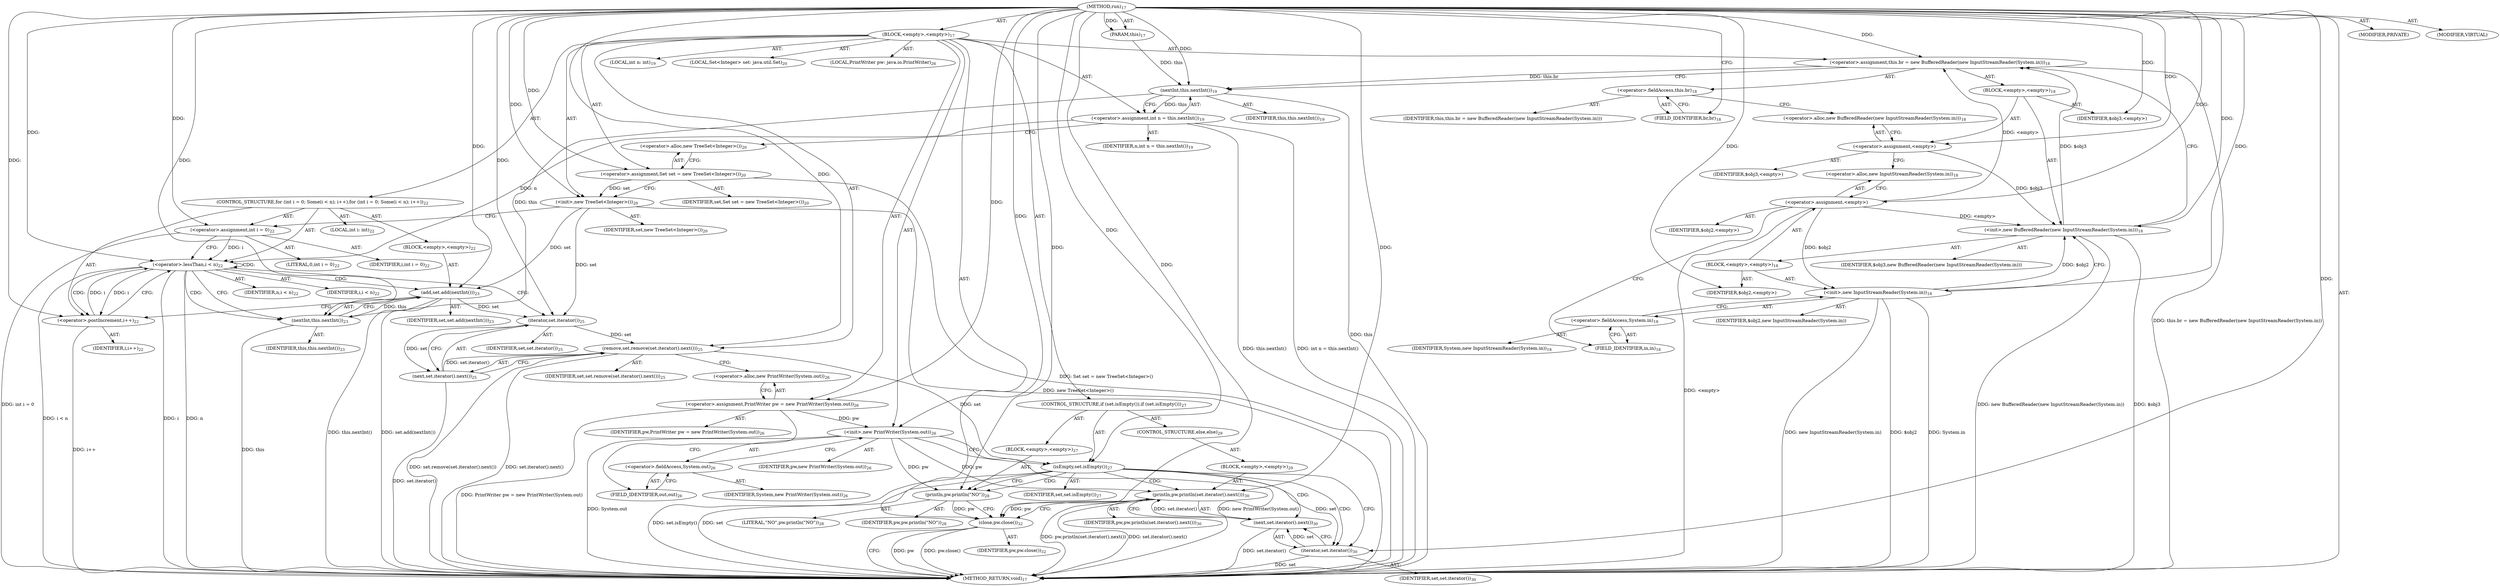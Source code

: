 digraph "run" {  
"42" [label = <(METHOD,run)<SUB>17</SUB>> ]
"4" [label = <(PARAM,this)<SUB>17</SUB>> ]
"43" [label = <(BLOCK,&lt;empty&gt;,&lt;empty&gt;)<SUB>17</SUB>> ]
"44" [label = <(&lt;operator&gt;.assignment,this.br = new BufferedReader(new InputStreamReader(System.in)))<SUB>18</SUB>> ]
"45" [label = <(&lt;operator&gt;.fieldAccess,this.br)<SUB>18</SUB>> ]
"46" [label = <(IDENTIFIER,this,this.br = new BufferedReader(new InputStreamReader(System.in)))> ]
"47" [label = <(FIELD_IDENTIFIER,br,br)<SUB>18</SUB>> ]
"48" [label = <(BLOCK,&lt;empty&gt;,&lt;empty&gt;)<SUB>18</SUB>> ]
"49" [label = <(&lt;operator&gt;.assignment,&lt;empty&gt;)> ]
"50" [label = <(IDENTIFIER,$obj3,&lt;empty&gt;)> ]
"51" [label = <(&lt;operator&gt;.alloc,new BufferedReader(new InputStreamReader(System.in)))<SUB>18</SUB>> ]
"52" [label = <(&lt;init&gt;,new BufferedReader(new InputStreamReader(System.in)))<SUB>18</SUB>> ]
"53" [label = <(IDENTIFIER,$obj3,new BufferedReader(new InputStreamReader(System.in)))> ]
"54" [label = <(BLOCK,&lt;empty&gt;,&lt;empty&gt;)<SUB>18</SUB>> ]
"55" [label = <(&lt;operator&gt;.assignment,&lt;empty&gt;)> ]
"56" [label = <(IDENTIFIER,$obj2,&lt;empty&gt;)> ]
"57" [label = <(&lt;operator&gt;.alloc,new InputStreamReader(System.in))<SUB>18</SUB>> ]
"58" [label = <(&lt;init&gt;,new InputStreamReader(System.in))<SUB>18</SUB>> ]
"59" [label = <(IDENTIFIER,$obj2,new InputStreamReader(System.in))> ]
"60" [label = <(&lt;operator&gt;.fieldAccess,System.in)<SUB>18</SUB>> ]
"61" [label = <(IDENTIFIER,System,new InputStreamReader(System.in))<SUB>18</SUB>> ]
"62" [label = <(FIELD_IDENTIFIER,in,in)<SUB>18</SUB>> ]
"63" [label = <(IDENTIFIER,$obj2,&lt;empty&gt;)> ]
"64" [label = <(IDENTIFIER,$obj3,&lt;empty&gt;)> ]
"65" [label = <(LOCAL,int n: int)<SUB>19</SUB>> ]
"66" [label = <(&lt;operator&gt;.assignment,int n = this.nextInt())<SUB>19</SUB>> ]
"67" [label = <(IDENTIFIER,n,int n = this.nextInt())<SUB>19</SUB>> ]
"68" [label = <(nextInt,this.nextInt())<SUB>19</SUB>> ]
"3" [label = <(IDENTIFIER,this,this.nextInt())<SUB>19</SUB>> ]
"6" [label = <(LOCAL,Set&lt;Integer&gt; set: java.util.Set)<SUB>20</SUB>> ]
"69" [label = <(&lt;operator&gt;.assignment,Set set = new TreeSet&lt;Integer&gt;())<SUB>20</SUB>> ]
"70" [label = <(IDENTIFIER,set,Set set = new TreeSet&lt;Integer&gt;())<SUB>20</SUB>> ]
"71" [label = <(&lt;operator&gt;.alloc,new TreeSet&lt;Integer&gt;())<SUB>20</SUB>> ]
"72" [label = <(&lt;init&gt;,new TreeSet&lt;Integer&gt;())<SUB>20</SUB>> ]
"5" [label = <(IDENTIFIER,set,new TreeSet&lt;Integer&gt;())<SUB>20</SUB>> ]
"73" [label = <(CONTROL_STRUCTURE,for (int i = 0; Some(i &lt; n); i++),for (int i = 0; Some(i &lt; n); i++))<SUB>22</SUB>> ]
"74" [label = <(LOCAL,int i: int)<SUB>22</SUB>> ]
"75" [label = <(&lt;operator&gt;.assignment,int i = 0)<SUB>22</SUB>> ]
"76" [label = <(IDENTIFIER,i,int i = 0)<SUB>22</SUB>> ]
"77" [label = <(LITERAL,0,int i = 0)<SUB>22</SUB>> ]
"78" [label = <(&lt;operator&gt;.lessThan,i &lt; n)<SUB>22</SUB>> ]
"79" [label = <(IDENTIFIER,i,i &lt; n)<SUB>22</SUB>> ]
"80" [label = <(IDENTIFIER,n,i &lt; n)<SUB>22</SUB>> ]
"81" [label = <(&lt;operator&gt;.postIncrement,i++)<SUB>22</SUB>> ]
"82" [label = <(IDENTIFIER,i,i++)<SUB>22</SUB>> ]
"83" [label = <(BLOCK,&lt;empty&gt;,&lt;empty&gt;)<SUB>22</SUB>> ]
"84" [label = <(add,set.add(nextInt()))<SUB>23</SUB>> ]
"85" [label = <(IDENTIFIER,set,set.add(nextInt()))<SUB>23</SUB>> ]
"86" [label = <(nextInt,this.nextInt())<SUB>23</SUB>> ]
"7" [label = <(IDENTIFIER,this,this.nextInt())<SUB>23</SUB>> ]
"87" [label = <(remove,set.remove(set.iterator().next()))<SUB>25</SUB>> ]
"88" [label = <(IDENTIFIER,set,set.remove(set.iterator().next()))<SUB>25</SUB>> ]
"89" [label = <(next,set.iterator().next())<SUB>25</SUB>> ]
"90" [label = <(iterator,set.iterator())<SUB>25</SUB>> ]
"91" [label = <(IDENTIFIER,set,set.iterator())<SUB>25</SUB>> ]
"9" [label = <(LOCAL,PrintWriter pw: java.io.PrintWriter)<SUB>26</SUB>> ]
"92" [label = <(&lt;operator&gt;.assignment,PrintWriter pw = new PrintWriter(System.out))<SUB>26</SUB>> ]
"93" [label = <(IDENTIFIER,pw,PrintWriter pw = new PrintWriter(System.out))<SUB>26</SUB>> ]
"94" [label = <(&lt;operator&gt;.alloc,new PrintWriter(System.out))<SUB>26</SUB>> ]
"95" [label = <(&lt;init&gt;,new PrintWriter(System.out))<SUB>26</SUB>> ]
"8" [label = <(IDENTIFIER,pw,new PrintWriter(System.out))<SUB>26</SUB>> ]
"96" [label = <(&lt;operator&gt;.fieldAccess,System.out)<SUB>26</SUB>> ]
"97" [label = <(IDENTIFIER,System,new PrintWriter(System.out))<SUB>26</SUB>> ]
"98" [label = <(FIELD_IDENTIFIER,out,out)<SUB>26</SUB>> ]
"99" [label = <(CONTROL_STRUCTURE,if (set.isEmpty()),if (set.isEmpty()))<SUB>27</SUB>> ]
"100" [label = <(isEmpty,set.isEmpty())<SUB>27</SUB>> ]
"101" [label = <(IDENTIFIER,set,set.isEmpty())<SUB>27</SUB>> ]
"102" [label = <(BLOCK,&lt;empty&gt;,&lt;empty&gt;)<SUB>27</SUB>> ]
"103" [label = <(println,pw.println(&quot;NO&quot;))<SUB>28</SUB>> ]
"104" [label = <(IDENTIFIER,pw,pw.println(&quot;NO&quot;))<SUB>28</SUB>> ]
"105" [label = <(LITERAL,&quot;NO&quot;,pw.println(&quot;NO&quot;))<SUB>28</SUB>> ]
"106" [label = <(CONTROL_STRUCTURE,else,else)<SUB>29</SUB>> ]
"107" [label = <(BLOCK,&lt;empty&gt;,&lt;empty&gt;)<SUB>29</SUB>> ]
"108" [label = <(println,pw.println(set.iterator().next()))<SUB>30</SUB>> ]
"109" [label = <(IDENTIFIER,pw,pw.println(set.iterator().next()))<SUB>30</SUB>> ]
"110" [label = <(next,set.iterator().next())<SUB>30</SUB>> ]
"111" [label = <(iterator,set.iterator())<SUB>30</SUB>> ]
"112" [label = <(IDENTIFIER,set,set.iterator())<SUB>30</SUB>> ]
"113" [label = <(close,pw.close())<SUB>32</SUB>> ]
"114" [label = <(IDENTIFIER,pw,pw.close())<SUB>32</SUB>> ]
"115" [label = <(MODIFIER,PRIVATE)> ]
"116" [label = <(MODIFIER,VIRTUAL)> ]
"117" [label = <(METHOD_RETURN,void)<SUB>17</SUB>> ]
  "42" -> "4"  [ label = "AST: "] 
  "42" -> "43"  [ label = "AST: "] 
  "42" -> "115"  [ label = "AST: "] 
  "42" -> "116"  [ label = "AST: "] 
  "42" -> "117"  [ label = "AST: "] 
  "43" -> "44"  [ label = "AST: "] 
  "43" -> "65"  [ label = "AST: "] 
  "43" -> "66"  [ label = "AST: "] 
  "43" -> "6"  [ label = "AST: "] 
  "43" -> "69"  [ label = "AST: "] 
  "43" -> "72"  [ label = "AST: "] 
  "43" -> "73"  [ label = "AST: "] 
  "43" -> "87"  [ label = "AST: "] 
  "43" -> "9"  [ label = "AST: "] 
  "43" -> "92"  [ label = "AST: "] 
  "43" -> "95"  [ label = "AST: "] 
  "43" -> "99"  [ label = "AST: "] 
  "43" -> "113"  [ label = "AST: "] 
  "44" -> "45"  [ label = "AST: "] 
  "44" -> "48"  [ label = "AST: "] 
  "45" -> "46"  [ label = "AST: "] 
  "45" -> "47"  [ label = "AST: "] 
  "48" -> "49"  [ label = "AST: "] 
  "48" -> "52"  [ label = "AST: "] 
  "48" -> "64"  [ label = "AST: "] 
  "49" -> "50"  [ label = "AST: "] 
  "49" -> "51"  [ label = "AST: "] 
  "52" -> "53"  [ label = "AST: "] 
  "52" -> "54"  [ label = "AST: "] 
  "54" -> "55"  [ label = "AST: "] 
  "54" -> "58"  [ label = "AST: "] 
  "54" -> "63"  [ label = "AST: "] 
  "55" -> "56"  [ label = "AST: "] 
  "55" -> "57"  [ label = "AST: "] 
  "58" -> "59"  [ label = "AST: "] 
  "58" -> "60"  [ label = "AST: "] 
  "60" -> "61"  [ label = "AST: "] 
  "60" -> "62"  [ label = "AST: "] 
  "66" -> "67"  [ label = "AST: "] 
  "66" -> "68"  [ label = "AST: "] 
  "68" -> "3"  [ label = "AST: "] 
  "69" -> "70"  [ label = "AST: "] 
  "69" -> "71"  [ label = "AST: "] 
  "72" -> "5"  [ label = "AST: "] 
  "73" -> "74"  [ label = "AST: "] 
  "73" -> "75"  [ label = "AST: "] 
  "73" -> "78"  [ label = "AST: "] 
  "73" -> "81"  [ label = "AST: "] 
  "73" -> "83"  [ label = "AST: "] 
  "75" -> "76"  [ label = "AST: "] 
  "75" -> "77"  [ label = "AST: "] 
  "78" -> "79"  [ label = "AST: "] 
  "78" -> "80"  [ label = "AST: "] 
  "81" -> "82"  [ label = "AST: "] 
  "83" -> "84"  [ label = "AST: "] 
  "84" -> "85"  [ label = "AST: "] 
  "84" -> "86"  [ label = "AST: "] 
  "86" -> "7"  [ label = "AST: "] 
  "87" -> "88"  [ label = "AST: "] 
  "87" -> "89"  [ label = "AST: "] 
  "89" -> "90"  [ label = "AST: "] 
  "90" -> "91"  [ label = "AST: "] 
  "92" -> "93"  [ label = "AST: "] 
  "92" -> "94"  [ label = "AST: "] 
  "95" -> "8"  [ label = "AST: "] 
  "95" -> "96"  [ label = "AST: "] 
  "96" -> "97"  [ label = "AST: "] 
  "96" -> "98"  [ label = "AST: "] 
  "99" -> "100"  [ label = "AST: "] 
  "99" -> "102"  [ label = "AST: "] 
  "99" -> "106"  [ label = "AST: "] 
  "100" -> "101"  [ label = "AST: "] 
  "102" -> "103"  [ label = "AST: "] 
  "103" -> "104"  [ label = "AST: "] 
  "103" -> "105"  [ label = "AST: "] 
  "106" -> "107"  [ label = "AST: "] 
  "107" -> "108"  [ label = "AST: "] 
  "108" -> "109"  [ label = "AST: "] 
  "108" -> "110"  [ label = "AST: "] 
  "110" -> "111"  [ label = "AST: "] 
  "111" -> "112"  [ label = "AST: "] 
  "113" -> "114"  [ label = "AST: "] 
  "44" -> "68"  [ label = "CFG: "] 
  "66" -> "71"  [ label = "CFG: "] 
  "69" -> "72"  [ label = "CFG: "] 
  "72" -> "75"  [ label = "CFG: "] 
  "87" -> "94"  [ label = "CFG: "] 
  "92" -> "98"  [ label = "CFG: "] 
  "95" -> "100"  [ label = "CFG: "] 
  "113" -> "117"  [ label = "CFG: "] 
  "45" -> "51"  [ label = "CFG: "] 
  "68" -> "66"  [ label = "CFG: "] 
  "71" -> "69"  [ label = "CFG: "] 
  "75" -> "78"  [ label = "CFG: "] 
  "78" -> "86"  [ label = "CFG: "] 
  "78" -> "90"  [ label = "CFG: "] 
  "81" -> "78"  [ label = "CFG: "] 
  "89" -> "87"  [ label = "CFG: "] 
  "94" -> "92"  [ label = "CFG: "] 
  "96" -> "95"  [ label = "CFG: "] 
  "100" -> "103"  [ label = "CFG: "] 
  "100" -> "111"  [ label = "CFG: "] 
  "47" -> "45"  [ label = "CFG: "] 
  "49" -> "57"  [ label = "CFG: "] 
  "52" -> "44"  [ label = "CFG: "] 
  "84" -> "81"  [ label = "CFG: "] 
  "90" -> "89"  [ label = "CFG: "] 
  "98" -> "96"  [ label = "CFG: "] 
  "103" -> "113"  [ label = "CFG: "] 
  "51" -> "49"  [ label = "CFG: "] 
  "86" -> "84"  [ label = "CFG: "] 
  "108" -> "113"  [ label = "CFG: "] 
  "55" -> "62"  [ label = "CFG: "] 
  "58" -> "52"  [ label = "CFG: "] 
  "110" -> "108"  [ label = "CFG: "] 
  "57" -> "55"  [ label = "CFG: "] 
  "60" -> "58"  [ label = "CFG: "] 
  "111" -> "110"  [ label = "CFG: "] 
  "62" -> "60"  [ label = "CFG: "] 
  "42" -> "47"  [ label = "CFG: "] 
  "52" -> "117"  [ label = "DDG: $obj3"] 
  "55" -> "117"  [ label = "DDG: &lt;empty&gt;"] 
  "58" -> "117"  [ label = "DDG: $obj2"] 
  "58" -> "117"  [ label = "DDG: System.in"] 
  "58" -> "117"  [ label = "DDG: new InputStreamReader(System.in)"] 
  "52" -> "117"  [ label = "DDG: new BufferedReader(new InputStreamReader(System.in))"] 
  "44" -> "117"  [ label = "DDG: this.br = new BufferedReader(new InputStreamReader(System.in))"] 
  "68" -> "117"  [ label = "DDG: this"] 
  "66" -> "117"  [ label = "DDG: this.nextInt()"] 
  "66" -> "117"  [ label = "DDG: int n = this.nextInt()"] 
  "69" -> "117"  [ label = "DDG: Set set = new TreeSet&lt;Integer&gt;()"] 
  "72" -> "117"  [ label = "DDG: new TreeSet&lt;Integer&gt;()"] 
  "75" -> "117"  [ label = "DDG: int i = 0"] 
  "78" -> "117"  [ label = "DDG: i"] 
  "78" -> "117"  [ label = "DDG: n"] 
  "78" -> "117"  [ label = "DDG: i &lt; n"] 
  "89" -> "117"  [ label = "DDG: set.iterator()"] 
  "87" -> "117"  [ label = "DDG: set.iterator().next()"] 
  "87" -> "117"  [ label = "DDG: set.remove(set.iterator().next())"] 
  "92" -> "117"  [ label = "DDG: PrintWriter pw = new PrintWriter(System.out)"] 
  "95" -> "117"  [ label = "DDG: System.out"] 
  "95" -> "117"  [ label = "DDG: new PrintWriter(System.out)"] 
  "100" -> "117"  [ label = "DDG: set"] 
  "100" -> "117"  [ label = "DDG: set.isEmpty()"] 
  "111" -> "117"  [ label = "DDG: set"] 
  "110" -> "117"  [ label = "DDG: set.iterator()"] 
  "108" -> "117"  [ label = "DDG: set.iterator().next()"] 
  "108" -> "117"  [ label = "DDG: pw.println(set.iterator().next())"] 
  "113" -> "117"  [ label = "DDG: pw"] 
  "113" -> "117"  [ label = "DDG: pw.close()"] 
  "86" -> "117"  [ label = "DDG: this"] 
  "84" -> "117"  [ label = "DDG: this.nextInt()"] 
  "84" -> "117"  [ label = "DDG: set.add(nextInt())"] 
  "81" -> "117"  [ label = "DDG: i++"] 
  "42" -> "4"  [ label = "DDG: "] 
  "55" -> "44"  [ label = "DDG: &lt;empty&gt;"] 
  "52" -> "44"  [ label = "DDG: $obj3"] 
  "42" -> "44"  [ label = "DDG: "] 
  "68" -> "66"  [ label = "DDG: this"] 
  "42" -> "69"  [ label = "DDG: "] 
  "42" -> "92"  [ label = "DDG: "] 
  "69" -> "72"  [ label = "DDG: set"] 
  "42" -> "72"  [ label = "DDG: "] 
  "42" -> "75"  [ label = "DDG: "] 
  "90" -> "87"  [ label = "DDG: set"] 
  "42" -> "87"  [ label = "DDG: "] 
  "89" -> "87"  [ label = "DDG: set.iterator()"] 
  "92" -> "95"  [ label = "DDG: pw"] 
  "42" -> "95"  [ label = "DDG: "] 
  "108" -> "113"  [ label = "DDG: pw"] 
  "103" -> "113"  [ label = "DDG: pw"] 
  "42" -> "113"  [ label = "DDG: "] 
  "42" -> "49"  [ label = "DDG: "] 
  "42" -> "64"  [ label = "DDG: "] 
  "4" -> "68"  [ label = "DDG: this"] 
  "44" -> "68"  [ label = "DDG: this.br"] 
  "42" -> "68"  [ label = "DDG: "] 
  "75" -> "78"  [ label = "DDG: i"] 
  "81" -> "78"  [ label = "DDG: i"] 
  "42" -> "78"  [ label = "DDG: "] 
  "66" -> "78"  [ label = "DDG: n"] 
  "78" -> "81"  [ label = "DDG: i"] 
  "42" -> "81"  [ label = "DDG: "] 
  "90" -> "89"  [ label = "DDG: set"] 
  "87" -> "100"  [ label = "DDG: set"] 
  "42" -> "100"  [ label = "DDG: "] 
  "49" -> "52"  [ label = "DDG: $obj3"] 
  "42" -> "52"  [ label = "DDG: "] 
  "55" -> "52"  [ label = "DDG: &lt;empty&gt;"] 
  "58" -> "52"  [ label = "DDG: $obj2"] 
  "72" -> "84"  [ label = "DDG: set"] 
  "42" -> "84"  [ label = "DDG: "] 
  "86" -> "84"  [ label = "DDG: this"] 
  "72" -> "90"  [ label = "DDG: set"] 
  "84" -> "90"  [ label = "DDG: set"] 
  "42" -> "90"  [ label = "DDG: "] 
  "95" -> "103"  [ label = "DDG: pw"] 
  "42" -> "103"  [ label = "DDG: "] 
  "42" -> "55"  [ label = "DDG: "] 
  "42" -> "63"  [ label = "DDG: "] 
  "68" -> "86"  [ label = "DDG: this"] 
  "42" -> "86"  [ label = "DDG: "] 
  "95" -> "108"  [ label = "DDG: pw"] 
  "42" -> "108"  [ label = "DDG: "] 
  "110" -> "108"  [ label = "DDG: set.iterator()"] 
  "55" -> "58"  [ label = "DDG: $obj2"] 
  "42" -> "58"  [ label = "DDG: "] 
  "111" -> "110"  [ label = "DDG: set"] 
  "100" -> "111"  [ label = "DDG: set"] 
  "42" -> "111"  [ label = "DDG: "] 
  "78" -> "81"  [ label = "CDG: "] 
  "78" -> "84"  [ label = "CDG: "] 
  "78" -> "78"  [ label = "CDG: "] 
  "78" -> "86"  [ label = "CDG: "] 
  "100" -> "103"  [ label = "CDG: "] 
  "100" -> "108"  [ label = "CDG: "] 
  "100" -> "110"  [ label = "CDG: "] 
  "100" -> "111"  [ label = "CDG: "] 
}
